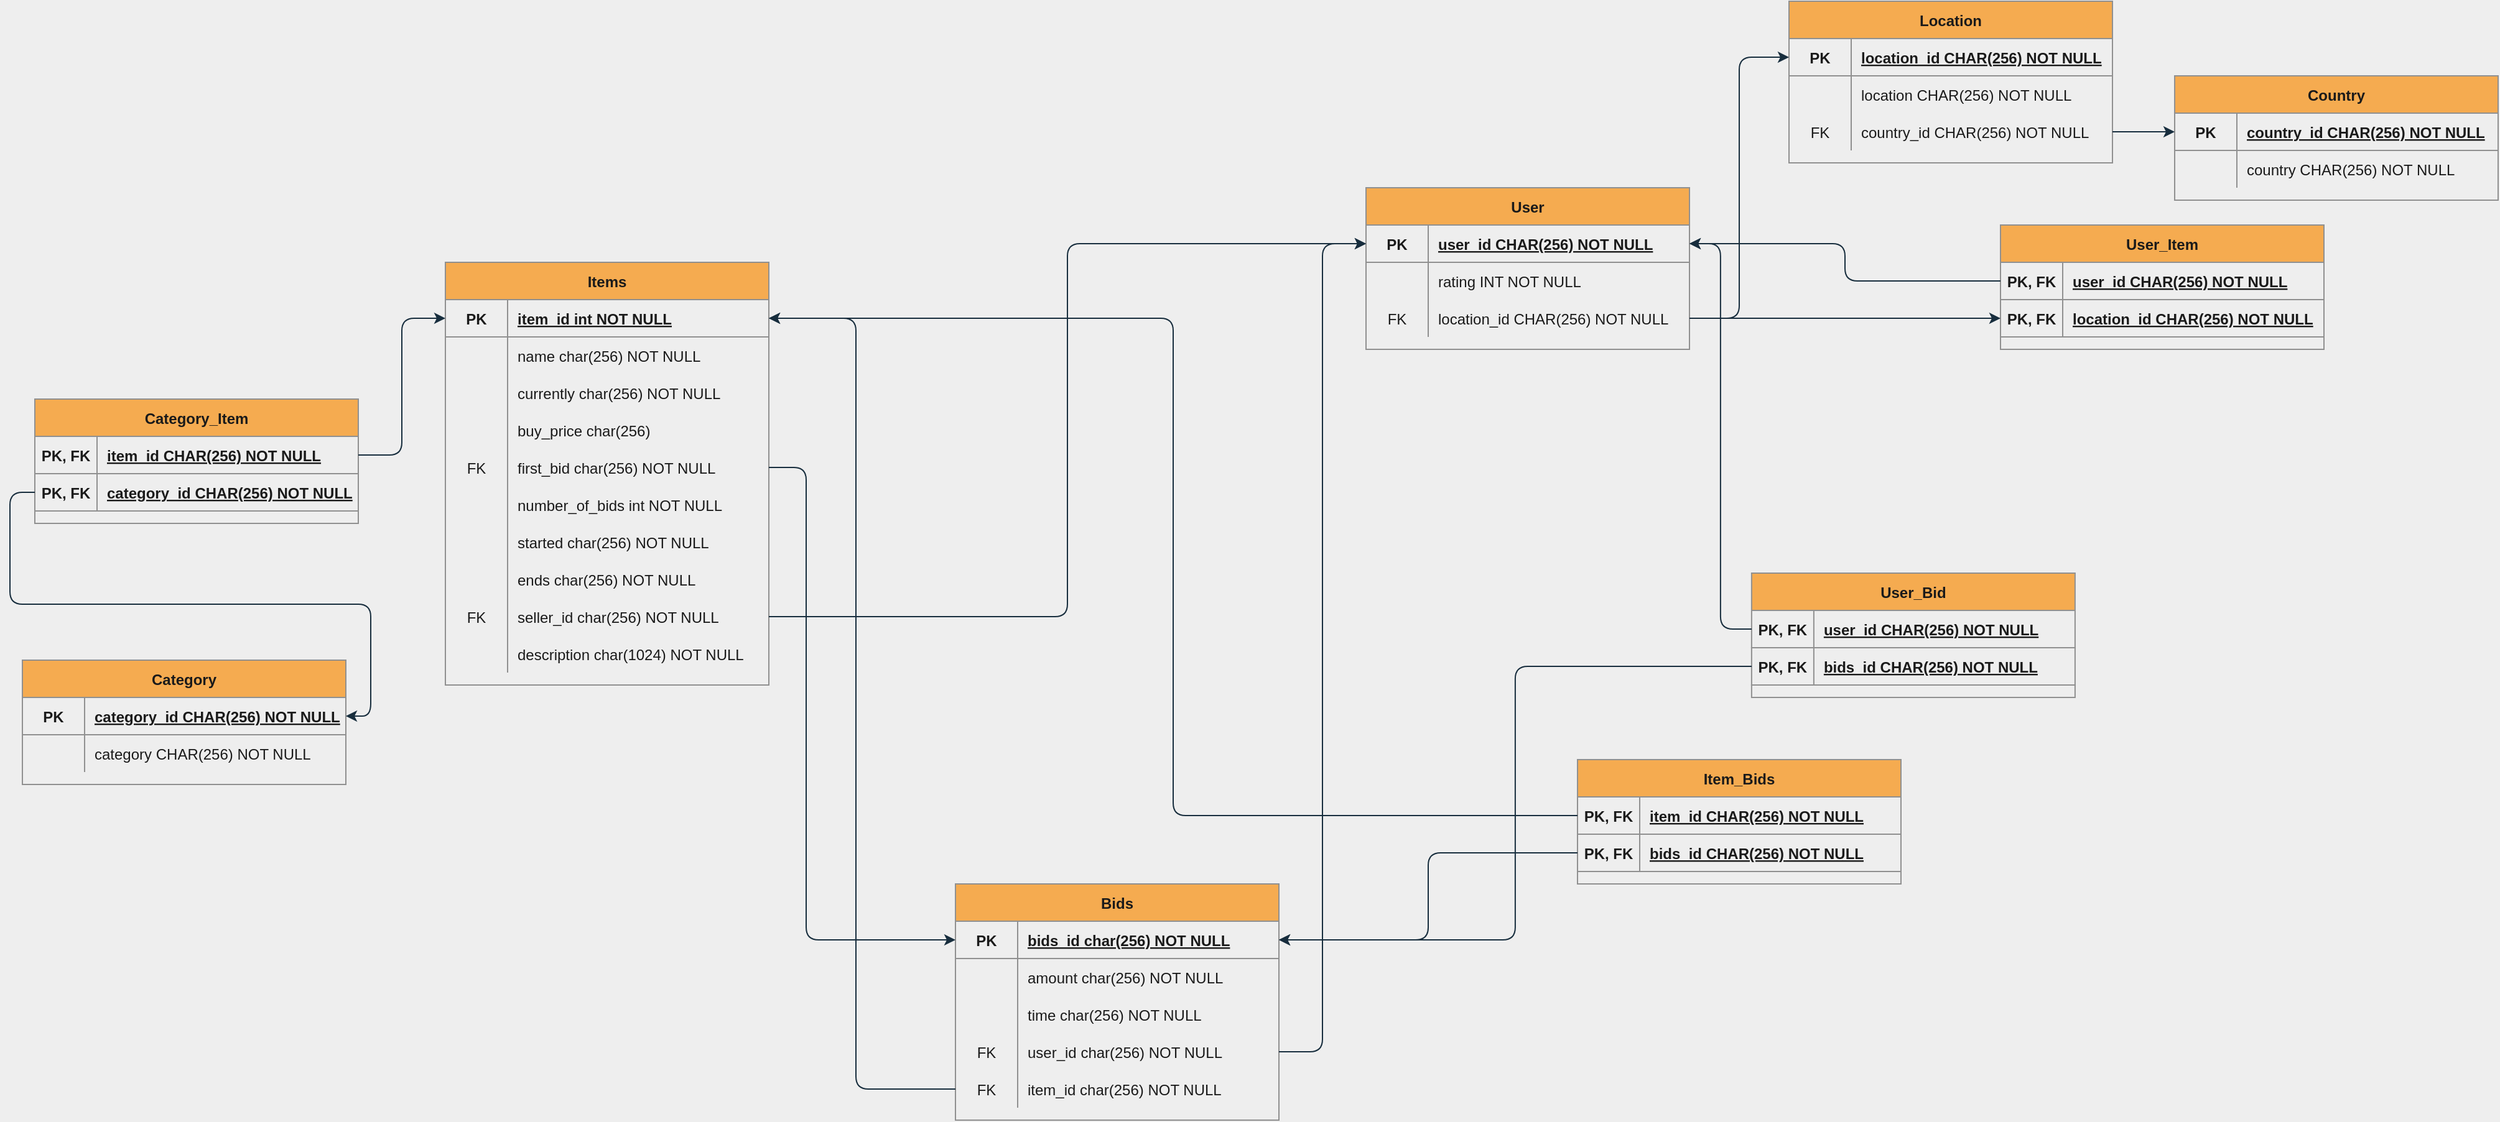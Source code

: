 <mxfile version="17.4.5" type="device" pages="2"><diagram id="R2lEEEUBdFMjLlhIrx00" name="Database Model"><mxGraphModel dx="2881" dy="1094" grid="1" gridSize="10" guides="1" tooltips="1" connect="1" arrows="1" fold="1" page="1" pageScale="1" pageWidth="850" pageHeight="1100" background="#EEEEEE" math="0" shadow="0" extFonts="Permanent Marker^https://fonts.googleapis.com/css?family=Permanent+Marker"><root><mxCell id="0"/><mxCell id="1" parent="0"/><mxCell id="230TzNb1UAZlhvQ1Tv9s-198" value="User" style="shape=table;startSize=30;container=1;collapsible=1;childLayout=tableLayout;fixedRows=1;rowLines=0;fontStyle=1;align=center;resizeLast=1;fillColor=#F5AB50;strokeColor=#909090;fontColor=#1A1A1A;" vertex="1" parent="1"><mxGeometry x="310" y="180" width="260" height="130" as="geometry"/></mxCell><mxCell id="230TzNb1UAZlhvQ1Tv9s-199" value="" style="shape=tableRow;horizontal=0;startSize=0;swimlaneHead=0;swimlaneBody=0;fillColor=none;collapsible=0;dropTarget=0;points=[[0,0.5],[1,0.5]];portConstraint=eastwest;top=0;left=0;right=0;bottom=1;strokeColor=#909090;fontColor=#1A1A1A;" vertex="1" parent="230TzNb1UAZlhvQ1Tv9s-198"><mxGeometry y="30" width="260" height="30" as="geometry"/></mxCell><mxCell id="230TzNb1UAZlhvQ1Tv9s-200" value="PK" style="shape=partialRectangle;connectable=0;fillColor=none;top=0;left=0;bottom=0;right=0;fontStyle=1;overflow=hidden;strokeColor=#909090;fontColor=#1A1A1A;" vertex="1" parent="230TzNb1UAZlhvQ1Tv9s-199"><mxGeometry width="50" height="30" as="geometry"><mxRectangle width="50" height="30" as="alternateBounds"/></mxGeometry></mxCell><mxCell id="230TzNb1UAZlhvQ1Tv9s-201" value="user_id CHAR(256) NOT NULL" style="shape=partialRectangle;connectable=0;fillColor=none;top=0;left=0;bottom=0;right=0;align=left;spacingLeft=6;fontStyle=5;overflow=hidden;strokeColor=#909090;fontColor=#1A1A1A;" vertex="1" parent="230TzNb1UAZlhvQ1Tv9s-199"><mxGeometry x="50" width="210" height="30" as="geometry"><mxRectangle width="210" height="30" as="alternateBounds"/></mxGeometry></mxCell><mxCell id="230TzNb1UAZlhvQ1Tv9s-202" value="" style="shape=tableRow;horizontal=0;startSize=0;swimlaneHead=0;swimlaneBody=0;fillColor=none;collapsible=0;dropTarget=0;points=[[0,0.5],[1,0.5]];portConstraint=eastwest;top=0;left=0;right=0;bottom=0;strokeColor=#909090;fontColor=#1A1A1A;" vertex="1" parent="230TzNb1UAZlhvQ1Tv9s-198"><mxGeometry y="60" width="260" height="30" as="geometry"/></mxCell><mxCell id="230TzNb1UAZlhvQ1Tv9s-203" value="" style="shape=partialRectangle;connectable=0;fillColor=none;top=0;left=0;bottom=0;right=0;editable=1;overflow=hidden;strokeColor=#909090;fontColor=#1A1A1A;" vertex="1" parent="230TzNb1UAZlhvQ1Tv9s-202"><mxGeometry width="50" height="30" as="geometry"><mxRectangle width="50" height="30" as="alternateBounds"/></mxGeometry></mxCell><mxCell id="230TzNb1UAZlhvQ1Tv9s-204" value="rating INT NOT NULL" style="shape=partialRectangle;connectable=0;fillColor=none;top=0;left=0;bottom=0;right=0;align=left;spacingLeft=6;overflow=hidden;strokeColor=#909090;fontColor=#1A1A1A;" vertex="1" parent="230TzNb1UAZlhvQ1Tv9s-202"><mxGeometry x="50" width="210" height="30" as="geometry"><mxRectangle width="210" height="30" as="alternateBounds"/></mxGeometry></mxCell><mxCell id="230TzNb1UAZlhvQ1Tv9s-205" value="" style="shape=tableRow;horizontal=0;startSize=0;swimlaneHead=0;swimlaneBody=0;fillColor=none;collapsible=0;dropTarget=0;points=[[0,0.5],[1,0.5]];portConstraint=eastwest;top=0;left=0;right=0;bottom=0;strokeColor=#909090;fontColor=#1A1A1A;" vertex="1" parent="230TzNb1UAZlhvQ1Tv9s-198"><mxGeometry y="90" width="260" height="30" as="geometry"/></mxCell><mxCell id="230TzNb1UAZlhvQ1Tv9s-206" value="FK" style="shape=partialRectangle;connectable=0;fillColor=none;top=0;left=0;bottom=0;right=0;editable=1;overflow=hidden;strokeColor=#909090;fontColor=#1A1A1A;" vertex="1" parent="230TzNb1UAZlhvQ1Tv9s-205"><mxGeometry width="50" height="30" as="geometry"><mxRectangle width="50" height="30" as="alternateBounds"/></mxGeometry></mxCell><mxCell id="230TzNb1UAZlhvQ1Tv9s-207" value="location_id CHAR(256) NOT NULL" style="shape=partialRectangle;connectable=0;fillColor=none;top=0;left=0;bottom=0;right=0;align=left;spacingLeft=6;overflow=hidden;strokeColor=#909090;fontColor=#1A1A1A;" vertex="1" parent="230TzNb1UAZlhvQ1Tv9s-205"><mxGeometry x="50" width="210" height="30" as="geometry"><mxRectangle width="210" height="30" as="alternateBounds"/></mxGeometry></mxCell><mxCell id="230TzNb1UAZlhvQ1Tv9s-212" value="User_Item" style="shape=table;startSize=30;container=1;collapsible=1;childLayout=tableLayout;fixedRows=1;rowLines=0;fontStyle=1;align=center;resizeLast=1;fillColor=#F5AB50;strokeColor=#909090;fontColor=#1A1A1A;" vertex="1" parent="1"><mxGeometry x="820" y="210" width="260" height="100" as="geometry"/></mxCell><mxCell id="230TzNb1UAZlhvQ1Tv9s-213" value="" style="shape=tableRow;horizontal=0;startSize=0;swimlaneHead=0;swimlaneBody=0;fillColor=none;collapsible=0;dropTarget=0;points=[[0,0.5],[1,0.5]];portConstraint=eastwest;top=0;left=0;right=0;bottom=1;strokeColor=#909090;fontColor=#1A1A1A;" vertex="1" parent="230TzNb1UAZlhvQ1Tv9s-212"><mxGeometry y="30" width="260" height="30" as="geometry"/></mxCell><mxCell id="230TzNb1UAZlhvQ1Tv9s-214" value="PK, FK" style="shape=partialRectangle;connectable=0;fillColor=none;top=0;left=0;bottom=0;right=0;fontStyle=1;overflow=hidden;strokeColor=#909090;fontColor=#1A1A1A;" vertex="1" parent="230TzNb1UAZlhvQ1Tv9s-213"><mxGeometry width="50" height="30" as="geometry"><mxRectangle width="50" height="30" as="alternateBounds"/></mxGeometry></mxCell><mxCell id="230TzNb1UAZlhvQ1Tv9s-215" value="user_id CHAR(256) NOT NULL" style="shape=partialRectangle;connectable=0;fillColor=none;top=0;left=0;bottom=0;right=0;align=left;spacingLeft=6;fontStyle=5;overflow=hidden;strokeColor=#909090;fontColor=#1A1A1A;" vertex="1" parent="230TzNb1UAZlhvQ1Tv9s-213"><mxGeometry x="50" width="210" height="30" as="geometry"><mxRectangle width="210" height="30" as="alternateBounds"/></mxGeometry></mxCell><mxCell id="230TzNb1UAZlhvQ1Tv9s-309" style="shape=tableRow;horizontal=0;startSize=0;swimlaneHead=0;swimlaneBody=0;fillColor=none;collapsible=0;dropTarget=0;points=[[0,0.5],[1,0.5]];portConstraint=eastwest;top=0;left=0;right=0;bottom=1;strokeColor=#909090;fontColor=#1A1A1A;" vertex="1" parent="230TzNb1UAZlhvQ1Tv9s-212"><mxGeometry y="60" width="260" height="30" as="geometry"/></mxCell><mxCell id="230TzNb1UAZlhvQ1Tv9s-310" value="PK, FK" style="shape=partialRectangle;connectable=0;fillColor=none;top=0;left=0;bottom=0;right=0;fontStyle=1;overflow=hidden;strokeColor=#909090;fontColor=#1A1A1A;" vertex="1" parent="230TzNb1UAZlhvQ1Tv9s-309"><mxGeometry width="50" height="30" as="geometry"><mxRectangle width="50" height="30" as="alternateBounds"/></mxGeometry></mxCell><mxCell id="230TzNb1UAZlhvQ1Tv9s-311" value="location_id CHAR(256) NOT NULL" style="shape=partialRectangle;connectable=0;fillColor=none;top=0;left=0;bottom=0;right=0;align=left;spacingLeft=6;fontStyle=5;overflow=hidden;strokeColor=#909090;fontColor=#1A1A1A;" vertex="1" parent="230TzNb1UAZlhvQ1Tv9s-309"><mxGeometry x="50" width="210" height="30" as="geometry"><mxRectangle width="210" height="30" as="alternateBounds"/></mxGeometry></mxCell><mxCell id="230TzNb1UAZlhvQ1Tv9s-223" value="User_Bid" style="shape=table;startSize=30;container=1;collapsible=1;childLayout=tableLayout;fixedRows=1;rowLines=0;fontStyle=1;align=center;resizeLast=1;fillColor=#F5AB50;strokeColor=#909090;fontColor=#1A1A1A;" vertex="1" parent="1"><mxGeometry x="619.94" y="490" width="260" height="100" as="geometry"/></mxCell><mxCell id="230TzNb1UAZlhvQ1Tv9s-224" value="" style="shape=tableRow;horizontal=0;startSize=0;swimlaneHead=0;swimlaneBody=0;fillColor=none;collapsible=0;dropTarget=0;points=[[0,0.5],[1,0.5]];portConstraint=eastwest;top=0;left=0;right=0;bottom=1;strokeColor=#909090;fontColor=#1A1A1A;" vertex="1" parent="230TzNb1UAZlhvQ1Tv9s-223"><mxGeometry y="30" width="260" height="30" as="geometry"/></mxCell><mxCell id="230TzNb1UAZlhvQ1Tv9s-225" value="PK, FK" style="shape=partialRectangle;connectable=0;fillColor=none;top=0;left=0;bottom=0;right=0;fontStyle=1;overflow=hidden;strokeColor=#909090;fontColor=#1A1A1A;" vertex="1" parent="230TzNb1UAZlhvQ1Tv9s-224"><mxGeometry width="50" height="30" as="geometry"><mxRectangle width="50" height="30" as="alternateBounds"/></mxGeometry></mxCell><mxCell id="230TzNb1UAZlhvQ1Tv9s-226" value="user_id CHAR(256) NOT NULL" style="shape=partialRectangle;connectable=0;fillColor=none;top=0;left=0;bottom=0;right=0;align=left;spacingLeft=6;fontStyle=5;overflow=hidden;strokeColor=#909090;fontColor=#1A1A1A;" vertex="1" parent="230TzNb1UAZlhvQ1Tv9s-224"><mxGeometry x="50" width="210" height="30" as="geometry"><mxRectangle width="210" height="30" as="alternateBounds"/></mxGeometry></mxCell><mxCell id="230TzNb1UAZlhvQ1Tv9s-306" style="shape=tableRow;horizontal=0;startSize=0;swimlaneHead=0;swimlaneBody=0;fillColor=none;collapsible=0;dropTarget=0;points=[[0,0.5],[1,0.5]];portConstraint=eastwest;top=0;left=0;right=0;bottom=1;strokeColor=#909090;fontColor=#1A1A1A;" vertex="1" parent="230TzNb1UAZlhvQ1Tv9s-223"><mxGeometry y="60" width="260" height="30" as="geometry"/></mxCell><mxCell id="230TzNb1UAZlhvQ1Tv9s-307" value="PK, FK" style="shape=partialRectangle;connectable=0;fillColor=none;top=0;left=0;bottom=0;right=0;fontStyle=1;overflow=hidden;strokeColor=#909090;fontColor=#1A1A1A;" vertex="1" parent="230TzNb1UAZlhvQ1Tv9s-306"><mxGeometry width="50" height="30" as="geometry"><mxRectangle width="50" height="30" as="alternateBounds"/></mxGeometry></mxCell><mxCell id="230TzNb1UAZlhvQ1Tv9s-308" value="bids_id CHAR(256) NOT NULL" style="shape=partialRectangle;connectable=0;fillColor=none;top=0;left=0;bottom=0;right=0;align=left;spacingLeft=6;fontStyle=5;overflow=hidden;strokeColor=#909090;fontColor=#1A1A1A;" vertex="1" parent="230TzNb1UAZlhvQ1Tv9s-306"><mxGeometry x="50" width="210" height="30" as="geometry"><mxRectangle width="210" height="30" as="alternateBounds"/></mxGeometry></mxCell><mxCell id="230TzNb1UAZlhvQ1Tv9s-230" value="Location" style="shape=table;startSize=30;container=1;collapsible=1;childLayout=tableLayout;fixedRows=1;rowLines=0;fontStyle=1;align=center;resizeLast=1;fillColor=#F5AB50;strokeColor=#909090;fontColor=#1A1A1A;" vertex="1" parent="1"><mxGeometry x="650" y="30" width="260" height="130" as="geometry"><mxRectangle x="-410" y="540" width="80" height="30" as="alternateBounds"/></mxGeometry></mxCell><mxCell id="230TzNb1UAZlhvQ1Tv9s-231" value="" style="shape=tableRow;horizontal=0;startSize=0;swimlaneHead=0;swimlaneBody=0;fillColor=none;collapsible=0;dropTarget=0;points=[[0,0.5],[1,0.5]];portConstraint=eastwest;top=0;left=0;right=0;bottom=1;strokeColor=#909090;fontColor=#1A1A1A;" vertex="1" parent="230TzNb1UAZlhvQ1Tv9s-230"><mxGeometry y="30" width="260" height="30" as="geometry"/></mxCell><mxCell id="230TzNb1UAZlhvQ1Tv9s-232" value="PK" style="shape=partialRectangle;connectable=0;fillColor=none;top=0;left=0;bottom=0;right=0;fontStyle=1;overflow=hidden;strokeColor=#909090;fontColor=#1A1A1A;" vertex="1" parent="230TzNb1UAZlhvQ1Tv9s-231"><mxGeometry width="50" height="30" as="geometry"><mxRectangle width="50" height="30" as="alternateBounds"/></mxGeometry></mxCell><mxCell id="230TzNb1UAZlhvQ1Tv9s-233" value="location_id CHAR(256) NOT NULL" style="shape=partialRectangle;connectable=0;fillColor=none;top=0;left=0;bottom=0;right=0;align=left;spacingLeft=6;fontStyle=5;overflow=hidden;strokeColor=#909090;fontColor=#1A1A1A;" vertex="1" parent="230TzNb1UAZlhvQ1Tv9s-231"><mxGeometry x="50" width="210" height="30" as="geometry"><mxRectangle width="210" height="30" as="alternateBounds"/></mxGeometry></mxCell><mxCell id="230TzNb1UAZlhvQ1Tv9s-234" value="" style="shape=tableRow;horizontal=0;startSize=0;swimlaneHead=0;swimlaneBody=0;fillColor=none;collapsible=0;dropTarget=0;points=[[0,0.5],[1,0.5]];portConstraint=eastwest;top=0;left=0;right=0;bottom=0;strokeColor=#909090;fontColor=#1A1A1A;" vertex="1" parent="230TzNb1UAZlhvQ1Tv9s-230"><mxGeometry y="60" width="260" height="30" as="geometry"/></mxCell><mxCell id="230TzNb1UAZlhvQ1Tv9s-235" value="" style="shape=partialRectangle;connectable=0;fillColor=none;top=0;left=0;bottom=0;right=0;editable=1;overflow=hidden;strokeColor=#909090;fontColor=#1A1A1A;" vertex="1" parent="230TzNb1UAZlhvQ1Tv9s-234"><mxGeometry width="50" height="30" as="geometry"><mxRectangle width="50" height="30" as="alternateBounds"/></mxGeometry></mxCell><mxCell id="230TzNb1UAZlhvQ1Tv9s-236" value="location CHAR(256) NOT NULL" style="shape=partialRectangle;connectable=0;fillColor=none;top=0;left=0;bottom=0;right=0;align=left;spacingLeft=6;overflow=hidden;strokeColor=#909090;fontColor=#1A1A1A;" vertex="1" parent="230TzNb1UAZlhvQ1Tv9s-234"><mxGeometry x="50" width="210" height="30" as="geometry"><mxRectangle width="210" height="30" as="alternateBounds"/></mxGeometry></mxCell><mxCell id="230TzNb1UAZlhvQ1Tv9s-237" style="shape=tableRow;horizontal=0;startSize=0;swimlaneHead=0;swimlaneBody=0;fillColor=none;collapsible=0;dropTarget=0;points=[[0,0.5],[1,0.5]];portConstraint=eastwest;top=0;left=0;right=0;bottom=0;strokeColor=#909090;fontColor=#1A1A1A;" vertex="1" parent="230TzNb1UAZlhvQ1Tv9s-230"><mxGeometry y="90" width="260" height="30" as="geometry"/></mxCell><mxCell id="230TzNb1UAZlhvQ1Tv9s-238" value="FK" style="shape=partialRectangle;connectable=0;fillColor=none;top=0;left=0;bottom=0;right=0;editable=1;overflow=hidden;strokeColor=#909090;fontColor=#1A1A1A;" vertex="1" parent="230TzNb1UAZlhvQ1Tv9s-237"><mxGeometry width="50" height="30" as="geometry"><mxRectangle width="50" height="30" as="alternateBounds"/></mxGeometry></mxCell><mxCell id="230TzNb1UAZlhvQ1Tv9s-239" value="country_id CHAR(256) NOT NULL" style="shape=partialRectangle;connectable=0;fillColor=none;top=0;left=0;bottom=0;right=0;align=left;spacingLeft=6;overflow=hidden;strokeColor=#909090;fontColor=#1A1A1A;" vertex="1" parent="230TzNb1UAZlhvQ1Tv9s-237"><mxGeometry x="50" width="210" height="30" as="geometry"><mxRectangle width="210" height="30" as="alternateBounds"/></mxGeometry></mxCell><mxCell id="230TzNb1UAZlhvQ1Tv9s-240" value="Country" style="shape=table;startSize=30;container=1;collapsible=1;childLayout=tableLayout;fixedRows=1;rowLines=0;fontStyle=1;align=center;resizeLast=1;fillColor=#F5AB50;strokeColor=#909090;fontColor=#1A1A1A;" vertex="1" parent="1"><mxGeometry x="960" y="90" width="260" height="100" as="geometry"><mxRectangle x="-410" y="540" width="80" height="30" as="alternateBounds"/></mxGeometry></mxCell><mxCell id="230TzNb1UAZlhvQ1Tv9s-241" value="" style="shape=tableRow;horizontal=0;startSize=0;swimlaneHead=0;swimlaneBody=0;fillColor=none;collapsible=0;dropTarget=0;points=[[0,0.5],[1,0.5]];portConstraint=eastwest;top=0;left=0;right=0;bottom=1;strokeColor=#909090;fontColor=#1A1A1A;" vertex="1" parent="230TzNb1UAZlhvQ1Tv9s-240"><mxGeometry y="30" width="260" height="30" as="geometry"/></mxCell><mxCell id="230TzNb1UAZlhvQ1Tv9s-242" value="PK" style="shape=partialRectangle;connectable=0;fillColor=none;top=0;left=0;bottom=0;right=0;fontStyle=1;overflow=hidden;strokeColor=#909090;fontColor=#1A1A1A;" vertex="1" parent="230TzNb1UAZlhvQ1Tv9s-241"><mxGeometry width="50" height="30" as="geometry"><mxRectangle width="50" height="30" as="alternateBounds"/></mxGeometry></mxCell><mxCell id="230TzNb1UAZlhvQ1Tv9s-243" value="country_id CHAR(256) NOT NULL" style="shape=partialRectangle;connectable=0;fillColor=none;top=0;left=0;bottom=0;right=0;align=left;spacingLeft=6;fontStyle=5;overflow=hidden;strokeColor=#909090;fontColor=#1A1A1A;" vertex="1" parent="230TzNb1UAZlhvQ1Tv9s-241"><mxGeometry x="50" width="210" height="30" as="geometry"><mxRectangle width="210" height="30" as="alternateBounds"/></mxGeometry></mxCell><mxCell id="230TzNb1UAZlhvQ1Tv9s-247" style="shape=tableRow;horizontal=0;startSize=0;swimlaneHead=0;swimlaneBody=0;fillColor=none;collapsible=0;dropTarget=0;points=[[0,0.5],[1,0.5]];portConstraint=eastwest;top=0;left=0;right=0;bottom=0;strokeColor=#909090;fontColor=#1A1A1A;" vertex="1" parent="230TzNb1UAZlhvQ1Tv9s-240"><mxGeometry y="60" width="260" height="30" as="geometry"/></mxCell><mxCell id="230TzNb1UAZlhvQ1Tv9s-248" value="" style="shape=partialRectangle;connectable=0;fillColor=none;top=0;left=0;bottom=0;right=0;editable=1;overflow=hidden;strokeColor=#909090;fontColor=#1A1A1A;" vertex="1" parent="230TzNb1UAZlhvQ1Tv9s-247"><mxGeometry width="50" height="30" as="geometry"><mxRectangle width="50" height="30" as="alternateBounds"/></mxGeometry></mxCell><mxCell id="230TzNb1UAZlhvQ1Tv9s-249" value="country CHAR(256) NOT NULL" style="shape=partialRectangle;connectable=0;fillColor=none;top=0;left=0;bottom=0;right=0;align=left;spacingLeft=6;overflow=hidden;strokeColor=#909090;fontColor=#1A1A1A;" vertex="1" parent="230TzNb1UAZlhvQ1Tv9s-247"><mxGeometry x="50" width="210" height="30" as="geometry"><mxRectangle width="210" height="30" as="alternateBounds"/></mxGeometry></mxCell><mxCell id="230TzNb1UAZlhvQ1Tv9s-263" value="Items" style="shape=table;startSize=30;container=1;collapsible=1;childLayout=tableLayout;fixedRows=1;rowLines=0;fontStyle=1;align=center;resizeLast=1;fillColor=#F5AB50;strokeColor=#909090;fontColor=#1A1A1A;" vertex="1" parent="1"><mxGeometry x="-430" y="240" width="260" height="340" as="geometry"/></mxCell><mxCell id="230TzNb1UAZlhvQ1Tv9s-264" value="" style="shape=partialRectangle;collapsible=0;dropTarget=0;pointerEvents=0;fillColor=none;points=[[0,0.5],[1,0.5]];portConstraint=eastwest;top=0;left=0;right=0;bottom=1;strokeColor=#909090;fontColor=#1A1A1A;" vertex="1" parent="230TzNb1UAZlhvQ1Tv9s-263"><mxGeometry y="30" width="260" height="30" as="geometry"/></mxCell><mxCell id="230TzNb1UAZlhvQ1Tv9s-265" value="PK" style="shape=partialRectangle;overflow=hidden;connectable=0;fillColor=none;top=0;left=0;bottom=0;right=0;fontStyle=1;strokeColor=#909090;fontColor=#1A1A1A;" vertex="1" parent="230TzNb1UAZlhvQ1Tv9s-264"><mxGeometry width="50" height="30" as="geometry"><mxRectangle width="50" height="30" as="alternateBounds"/></mxGeometry></mxCell><mxCell id="230TzNb1UAZlhvQ1Tv9s-266" value="item_id int NOT NULL" style="shape=partialRectangle;overflow=hidden;connectable=0;fillColor=none;top=0;left=0;bottom=0;right=0;align=left;spacingLeft=6;fontStyle=5;strokeColor=#909090;fontColor=#1A1A1A;" vertex="1" parent="230TzNb1UAZlhvQ1Tv9s-264"><mxGeometry x="50" width="210" height="30" as="geometry"><mxRectangle width="210" height="30" as="alternateBounds"/></mxGeometry></mxCell><mxCell id="230TzNb1UAZlhvQ1Tv9s-267" value="" style="shape=partialRectangle;collapsible=0;dropTarget=0;pointerEvents=0;fillColor=none;points=[[0,0.5],[1,0.5]];portConstraint=eastwest;top=0;left=0;right=0;bottom=0;strokeColor=#909090;fontColor=#1A1A1A;" vertex="1" parent="230TzNb1UAZlhvQ1Tv9s-263"><mxGeometry y="60" width="260" height="30" as="geometry"/></mxCell><mxCell id="230TzNb1UAZlhvQ1Tv9s-268" value="" style="shape=partialRectangle;overflow=hidden;connectable=0;fillColor=none;top=0;left=0;bottom=0;right=0;strokeColor=#909090;fontColor=#1A1A1A;" vertex="1" parent="230TzNb1UAZlhvQ1Tv9s-267"><mxGeometry width="50" height="30" as="geometry"><mxRectangle width="50" height="30" as="alternateBounds"/></mxGeometry></mxCell><mxCell id="230TzNb1UAZlhvQ1Tv9s-269" value="name char(256) NOT NULL" style="shape=partialRectangle;overflow=hidden;connectable=0;fillColor=none;top=0;left=0;bottom=0;right=0;align=left;spacingLeft=6;strokeColor=#909090;fontColor=#1A1A1A;" vertex="1" parent="230TzNb1UAZlhvQ1Tv9s-267"><mxGeometry x="50" width="210" height="30" as="geometry"><mxRectangle width="210" height="30" as="alternateBounds"/></mxGeometry></mxCell><mxCell id="230TzNb1UAZlhvQ1Tv9s-273" style="shape=partialRectangle;collapsible=0;dropTarget=0;pointerEvents=0;fillColor=none;points=[[0,0.5],[1,0.5]];portConstraint=eastwest;top=0;left=0;right=0;bottom=0;strokeColor=#909090;fontColor=#1A1A1A;" vertex="1" parent="230TzNb1UAZlhvQ1Tv9s-263"><mxGeometry y="90" width="260" height="30" as="geometry"/></mxCell><mxCell id="230TzNb1UAZlhvQ1Tv9s-274" style="shape=partialRectangle;overflow=hidden;connectable=0;fillColor=none;top=0;left=0;bottom=0;right=0;strokeColor=#909090;fontColor=#1A1A1A;" vertex="1" parent="230TzNb1UAZlhvQ1Tv9s-273"><mxGeometry width="50" height="30" as="geometry"><mxRectangle width="50" height="30" as="alternateBounds"/></mxGeometry></mxCell><mxCell id="230TzNb1UAZlhvQ1Tv9s-275" value="currently char(256) NOT NULL" style="shape=partialRectangle;overflow=hidden;connectable=0;fillColor=none;top=0;left=0;bottom=0;right=0;align=left;spacingLeft=6;strokeColor=#909090;fontColor=#1A1A1A;" vertex="1" parent="230TzNb1UAZlhvQ1Tv9s-273"><mxGeometry x="50" width="210" height="30" as="geometry"><mxRectangle width="210" height="30" as="alternateBounds"/></mxGeometry></mxCell><mxCell id="230TzNb1UAZlhvQ1Tv9s-276" style="shape=partialRectangle;collapsible=0;dropTarget=0;pointerEvents=0;fillColor=none;points=[[0,0.5],[1,0.5]];portConstraint=eastwest;top=0;left=0;right=0;bottom=0;strokeColor=#909090;fontColor=#1A1A1A;" vertex="1" parent="230TzNb1UAZlhvQ1Tv9s-263"><mxGeometry y="120" width="260" height="30" as="geometry"/></mxCell><mxCell id="230TzNb1UAZlhvQ1Tv9s-277" style="shape=partialRectangle;overflow=hidden;connectable=0;fillColor=none;top=0;left=0;bottom=0;right=0;strokeColor=#909090;fontColor=#1A1A1A;" vertex="1" parent="230TzNb1UAZlhvQ1Tv9s-276"><mxGeometry width="50" height="30" as="geometry"><mxRectangle width="50" height="30" as="alternateBounds"/></mxGeometry></mxCell><mxCell id="230TzNb1UAZlhvQ1Tv9s-278" value="buy_price char(256)" style="shape=partialRectangle;overflow=hidden;connectable=0;fillColor=none;top=0;left=0;bottom=0;right=0;align=left;spacingLeft=6;strokeColor=#909090;fontColor=#1A1A1A;" vertex="1" parent="230TzNb1UAZlhvQ1Tv9s-276"><mxGeometry x="50" width="210" height="30" as="geometry"><mxRectangle width="210" height="30" as="alternateBounds"/></mxGeometry></mxCell><mxCell id="230TzNb1UAZlhvQ1Tv9s-279" style="shape=partialRectangle;collapsible=0;dropTarget=0;pointerEvents=0;fillColor=none;points=[[0,0.5],[1,0.5]];portConstraint=eastwest;top=0;left=0;right=0;bottom=0;strokeColor=#909090;fontColor=#1A1A1A;" vertex="1" parent="230TzNb1UAZlhvQ1Tv9s-263"><mxGeometry y="150" width="260" height="30" as="geometry"/></mxCell><mxCell id="230TzNb1UAZlhvQ1Tv9s-280" value="FK" style="shape=partialRectangle;overflow=hidden;connectable=0;fillColor=none;top=0;left=0;bottom=0;right=0;strokeColor=#909090;fontColor=#1A1A1A;" vertex="1" parent="230TzNb1UAZlhvQ1Tv9s-279"><mxGeometry width="50" height="30" as="geometry"><mxRectangle width="50" height="30" as="alternateBounds"/></mxGeometry></mxCell><mxCell id="230TzNb1UAZlhvQ1Tv9s-281" value="first_bid char(256) NOT NULL" style="shape=partialRectangle;overflow=hidden;connectable=0;fillColor=none;top=0;left=0;bottom=0;right=0;align=left;spacingLeft=6;strokeColor=#909090;fontColor=#1A1A1A;" vertex="1" parent="230TzNb1UAZlhvQ1Tv9s-279"><mxGeometry x="50" width="210" height="30" as="geometry"><mxRectangle width="210" height="30" as="alternateBounds"/></mxGeometry></mxCell><mxCell id="230TzNb1UAZlhvQ1Tv9s-282" style="shape=partialRectangle;collapsible=0;dropTarget=0;pointerEvents=0;fillColor=none;points=[[0,0.5],[1,0.5]];portConstraint=eastwest;top=0;left=0;right=0;bottom=0;strokeColor=#909090;fontColor=#1A1A1A;" vertex="1" parent="230TzNb1UAZlhvQ1Tv9s-263"><mxGeometry y="180" width="260" height="30" as="geometry"/></mxCell><mxCell id="230TzNb1UAZlhvQ1Tv9s-283" style="shape=partialRectangle;overflow=hidden;connectable=0;fillColor=none;top=0;left=0;bottom=0;right=0;strokeColor=#909090;fontColor=#1A1A1A;" vertex="1" parent="230TzNb1UAZlhvQ1Tv9s-282"><mxGeometry width="50" height="30" as="geometry"><mxRectangle width="50" height="30" as="alternateBounds"/></mxGeometry></mxCell><mxCell id="230TzNb1UAZlhvQ1Tv9s-284" value="number_of_bids int NOT NULL" style="shape=partialRectangle;overflow=hidden;connectable=0;fillColor=none;top=0;left=0;bottom=0;right=0;align=left;spacingLeft=6;strokeColor=#909090;fontColor=#1A1A1A;" vertex="1" parent="230TzNb1UAZlhvQ1Tv9s-282"><mxGeometry x="50" width="210" height="30" as="geometry"><mxRectangle width="210" height="30" as="alternateBounds"/></mxGeometry></mxCell><mxCell id="230TzNb1UAZlhvQ1Tv9s-294" style="shape=partialRectangle;collapsible=0;dropTarget=0;pointerEvents=0;fillColor=none;points=[[0,0.5],[1,0.5]];portConstraint=eastwest;top=0;left=0;right=0;bottom=0;strokeColor=#909090;fontColor=#1A1A1A;" vertex="1" parent="230TzNb1UAZlhvQ1Tv9s-263"><mxGeometry y="210" width="260" height="30" as="geometry"/></mxCell><mxCell id="230TzNb1UAZlhvQ1Tv9s-295" style="shape=partialRectangle;overflow=hidden;connectable=0;fillColor=none;top=0;left=0;bottom=0;right=0;strokeColor=#909090;fontColor=#1A1A1A;" vertex="1" parent="230TzNb1UAZlhvQ1Tv9s-294"><mxGeometry width="50" height="30" as="geometry"><mxRectangle width="50" height="30" as="alternateBounds"/></mxGeometry></mxCell><mxCell id="230TzNb1UAZlhvQ1Tv9s-296" value="started char(256) NOT NULL" style="shape=partialRectangle;overflow=hidden;connectable=0;fillColor=none;top=0;left=0;bottom=0;right=0;align=left;spacingLeft=6;strokeColor=#909090;fontColor=#1A1A1A;" vertex="1" parent="230TzNb1UAZlhvQ1Tv9s-294"><mxGeometry x="50" width="210" height="30" as="geometry"><mxRectangle width="210" height="30" as="alternateBounds"/></mxGeometry></mxCell><mxCell id="230TzNb1UAZlhvQ1Tv9s-297" style="shape=partialRectangle;collapsible=0;dropTarget=0;pointerEvents=0;fillColor=none;points=[[0,0.5],[1,0.5]];portConstraint=eastwest;top=0;left=0;right=0;bottom=0;strokeColor=#909090;fontColor=#1A1A1A;" vertex="1" parent="230TzNb1UAZlhvQ1Tv9s-263"><mxGeometry y="240" width="260" height="30" as="geometry"/></mxCell><mxCell id="230TzNb1UAZlhvQ1Tv9s-298" style="shape=partialRectangle;overflow=hidden;connectable=0;fillColor=none;top=0;left=0;bottom=0;right=0;strokeColor=#909090;fontColor=#1A1A1A;" vertex="1" parent="230TzNb1UAZlhvQ1Tv9s-297"><mxGeometry width="50" height="30" as="geometry"><mxRectangle width="50" height="30" as="alternateBounds"/></mxGeometry></mxCell><mxCell id="230TzNb1UAZlhvQ1Tv9s-299" value="ends char(256) NOT NULL" style="shape=partialRectangle;overflow=hidden;connectable=0;fillColor=none;top=0;left=0;bottom=0;right=0;align=left;spacingLeft=6;strokeColor=#909090;fontColor=#1A1A1A;" vertex="1" parent="230TzNb1UAZlhvQ1Tv9s-297"><mxGeometry x="50" width="210" height="30" as="geometry"><mxRectangle width="210" height="30" as="alternateBounds"/></mxGeometry></mxCell><mxCell id="230TzNb1UAZlhvQ1Tv9s-300" style="shape=partialRectangle;collapsible=0;dropTarget=0;pointerEvents=0;fillColor=none;points=[[0,0.5],[1,0.5]];portConstraint=eastwest;top=0;left=0;right=0;bottom=0;strokeColor=#909090;fontColor=#1A1A1A;" vertex="1" parent="230TzNb1UAZlhvQ1Tv9s-263"><mxGeometry y="270" width="260" height="30" as="geometry"/></mxCell><mxCell id="230TzNb1UAZlhvQ1Tv9s-301" value="FK" style="shape=partialRectangle;overflow=hidden;connectable=0;fillColor=none;top=0;left=0;bottom=0;right=0;strokeColor=#909090;fontColor=#1A1A1A;" vertex="1" parent="230TzNb1UAZlhvQ1Tv9s-300"><mxGeometry width="50" height="30" as="geometry"><mxRectangle width="50" height="30" as="alternateBounds"/></mxGeometry></mxCell><mxCell id="230TzNb1UAZlhvQ1Tv9s-302" value="seller_id char(256) NOT NULL" style="shape=partialRectangle;overflow=hidden;connectable=0;fillColor=none;top=0;left=0;bottom=0;right=0;align=left;spacingLeft=6;strokeColor=#909090;fontColor=#1A1A1A;" vertex="1" parent="230TzNb1UAZlhvQ1Tv9s-300"><mxGeometry x="50" width="210" height="30" as="geometry"><mxRectangle width="210" height="30" as="alternateBounds"/></mxGeometry></mxCell><mxCell id="230TzNb1UAZlhvQ1Tv9s-303" style="shape=partialRectangle;collapsible=0;dropTarget=0;pointerEvents=0;fillColor=none;points=[[0,0.5],[1,0.5]];portConstraint=eastwest;top=0;left=0;right=0;bottom=0;strokeColor=#909090;fontColor=#1A1A1A;" vertex="1" parent="230TzNb1UAZlhvQ1Tv9s-263"><mxGeometry y="300" width="260" height="30" as="geometry"/></mxCell><mxCell id="230TzNb1UAZlhvQ1Tv9s-304" style="shape=partialRectangle;overflow=hidden;connectable=0;fillColor=none;top=0;left=0;bottom=0;right=0;strokeColor=#909090;fontColor=#1A1A1A;" vertex="1" parent="230TzNb1UAZlhvQ1Tv9s-303"><mxGeometry width="50" height="30" as="geometry"><mxRectangle width="50" height="30" as="alternateBounds"/></mxGeometry></mxCell><mxCell id="230TzNb1UAZlhvQ1Tv9s-305" value="description char(1024) NOT NULL" style="shape=partialRectangle;overflow=hidden;connectable=0;fillColor=none;top=0;left=0;bottom=0;right=0;align=left;spacingLeft=6;strokeColor=#909090;fontColor=#1A1A1A;" vertex="1" parent="230TzNb1UAZlhvQ1Tv9s-303"><mxGeometry x="50" width="210" height="30" as="geometry"><mxRectangle width="210" height="30" as="alternateBounds"/></mxGeometry></mxCell><mxCell id="230TzNb1UAZlhvQ1Tv9s-312" value="Category" style="shape=table;startSize=30;container=1;collapsible=1;childLayout=tableLayout;fixedRows=1;rowLines=0;fontStyle=1;align=center;resizeLast=1;fillColor=#F5AB50;strokeColor=#909090;fontColor=#1A1A1A;" vertex="1" parent="1"><mxGeometry x="-770" y="560" width="260" height="100" as="geometry"><mxRectangle x="-410" y="540" width="80" height="30" as="alternateBounds"/></mxGeometry></mxCell><mxCell id="230TzNb1UAZlhvQ1Tv9s-313" value="" style="shape=tableRow;horizontal=0;startSize=0;swimlaneHead=0;swimlaneBody=0;fillColor=none;collapsible=0;dropTarget=0;points=[[0,0.5],[1,0.5]];portConstraint=eastwest;top=0;left=0;right=0;bottom=1;strokeColor=#909090;fontColor=#1A1A1A;" vertex="1" parent="230TzNb1UAZlhvQ1Tv9s-312"><mxGeometry y="30" width="260" height="30" as="geometry"/></mxCell><mxCell id="230TzNb1UAZlhvQ1Tv9s-314" value="PK" style="shape=partialRectangle;connectable=0;fillColor=none;top=0;left=0;bottom=0;right=0;fontStyle=1;overflow=hidden;strokeColor=#909090;fontColor=#1A1A1A;" vertex="1" parent="230TzNb1UAZlhvQ1Tv9s-313"><mxGeometry width="50" height="30" as="geometry"><mxRectangle width="50" height="30" as="alternateBounds"/></mxGeometry></mxCell><mxCell id="230TzNb1UAZlhvQ1Tv9s-315" value="category_id CHAR(256) NOT NULL" style="shape=partialRectangle;connectable=0;fillColor=none;top=0;left=0;bottom=0;right=0;align=left;spacingLeft=6;fontStyle=5;overflow=hidden;strokeColor=#909090;fontColor=#1A1A1A;" vertex="1" parent="230TzNb1UAZlhvQ1Tv9s-313"><mxGeometry x="50" width="210" height="30" as="geometry"><mxRectangle width="210" height="30" as="alternateBounds"/></mxGeometry></mxCell><mxCell id="230TzNb1UAZlhvQ1Tv9s-316" style="shape=tableRow;horizontal=0;startSize=0;swimlaneHead=0;swimlaneBody=0;fillColor=none;collapsible=0;dropTarget=0;points=[[0,0.5],[1,0.5]];portConstraint=eastwest;top=0;left=0;right=0;bottom=0;strokeColor=#909090;fontColor=#1A1A1A;" vertex="1" parent="230TzNb1UAZlhvQ1Tv9s-312"><mxGeometry y="60" width="260" height="30" as="geometry"/></mxCell><mxCell id="230TzNb1UAZlhvQ1Tv9s-317" value="" style="shape=partialRectangle;connectable=0;fillColor=none;top=0;left=0;bottom=0;right=0;editable=1;overflow=hidden;strokeColor=#909090;fontColor=#1A1A1A;" vertex="1" parent="230TzNb1UAZlhvQ1Tv9s-316"><mxGeometry width="50" height="30" as="geometry"><mxRectangle width="50" height="30" as="alternateBounds"/></mxGeometry></mxCell><mxCell id="230TzNb1UAZlhvQ1Tv9s-318" value="category CHAR(256) NOT NULL" style="shape=partialRectangle;connectable=0;fillColor=none;top=0;left=0;bottom=0;right=0;align=left;spacingLeft=6;overflow=hidden;strokeColor=#909090;fontColor=#1A1A1A;" vertex="1" parent="230TzNb1UAZlhvQ1Tv9s-316"><mxGeometry x="50" width="210" height="30" as="geometry"><mxRectangle width="210" height="30" as="alternateBounds"/></mxGeometry></mxCell><mxCell id="230TzNb1UAZlhvQ1Tv9s-319" value="Category_Item" style="shape=table;startSize=30;container=1;collapsible=1;childLayout=tableLayout;fixedRows=1;rowLines=0;fontStyle=1;align=center;resizeLast=1;fillColor=#F5AB50;strokeColor=#909090;fontColor=#1A1A1A;" vertex="1" parent="1"><mxGeometry x="-760" y="350" width="260" height="100" as="geometry"><mxRectangle x="-410" y="540" width="80" height="30" as="alternateBounds"/></mxGeometry></mxCell><mxCell id="230TzNb1UAZlhvQ1Tv9s-320" value="" style="shape=tableRow;horizontal=0;startSize=0;swimlaneHead=0;swimlaneBody=0;fillColor=none;collapsible=0;dropTarget=0;points=[[0,0.5],[1,0.5]];portConstraint=eastwest;top=0;left=0;right=0;bottom=1;strokeColor=#909090;fontColor=#1A1A1A;" vertex="1" parent="230TzNb1UAZlhvQ1Tv9s-319"><mxGeometry y="30" width="260" height="30" as="geometry"/></mxCell><mxCell id="230TzNb1UAZlhvQ1Tv9s-321" value="PK, FK" style="shape=partialRectangle;connectable=0;fillColor=none;top=0;left=0;bottom=0;right=0;fontStyle=1;overflow=hidden;strokeColor=#909090;fontColor=#1A1A1A;" vertex="1" parent="230TzNb1UAZlhvQ1Tv9s-320"><mxGeometry width="50" height="30" as="geometry"><mxRectangle width="50" height="30" as="alternateBounds"/></mxGeometry></mxCell><mxCell id="230TzNb1UAZlhvQ1Tv9s-322" value="item_id CHAR(256) NOT NULL" style="shape=partialRectangle;connectable=0;fillColor=none;top=0;left=0;bottom=0;right=0;align=left;spacingLeft=6;fontStyle=5;overflow=hidden;strokeColor=#909090;fontColor=#1A1A1A;" vertex="1" parent="230TzNb1UAZlhvQ1Tv9s-320"><mxGeometry x="50" width="210" height="30" as="geometry"><mxRectangle width="210" height="30" as="alternateBounds"/></mxGeometry></mxCell><mxCell id="230TzNb1UAZlhvQ1Tv9s-326" style="shape=tableRow;horizontal=0;startSize=0;swimlaneHead=0;swimlaneBody=0;fillColor=none;collapsible=0;dropTarget=0;points=[[0,0.5],[1,0.5]];portConstraint=eastwest;top=0;left=0;right=0;bottom=1;strokeColor=#909090;fontColor=#1A1A1A;" vertex="1" parent="230TzNb1UAZlhvQ1Tv9s-319"><mxGeometry y="60" width="260" height="30" as="geometry"/></mxCell><mxCell id="230TzNb1UAZlhvQ1Tv9s-327" value="PK, FK" style="shape=partialRectangle;connectable=0;fillColor=none;top=0;left=0;bottom=0;right=0;fontStyle=1;overflow=hidden;strokeColor=#909090;fontColor=#1A1A1A;" vertex="1" parent="230TzNb1UAZlhvQ1Tv9s-326"><mxGeometry width="50" height="30" as="geometry"><mxRectangle width="50" height="30" as="alternateBounds"/></mxGeometry></mxCell><mxCell id="230TzNb1UAZlhvQ1Tv9s-328" value="category_id CHAR(256) NOT NULL" style="shape=partialRectangle;connectable=0;fillColor=none;top=0;left=0;bottom=0;right=0;align=left;spacingLeft=6;fontStyle=5;overflow=hidden;strokeColor=#909090;fontColor=#1A1A1A;" vertex="1" parent="230TzNb1UAZlhvQ1Tv9s-326"><mxGeometry x="50" width="210" height="30" as="geometry"><mxRectangle width="210" height="30" as="alternateBounds"/></mxGeometry></mxCell><mxCell id="230TzNb1UAZlhvQ1Tv9s-329" value="Bids" style="shape=table;startSize=30;container=1;collapsible=1;childLayout=tableLayout;fixedRows=1;rowLines=0;fontStyle=1;align=center;resizeLast=1;fillColor=#F5AB50;strokeColor=#909090;fontColor=#1A1A1A;" vertex="1" parent="1"><mxGeometry x="-20" y="740" width="260" height="190" as="geometry"/></mxCell><mxCell id="230TzNb1UAZlhvQ1Tv9s-330" value="" style="shape=partialRectangle;collapsible=0;dropTarget=0;pointerEvents=0;fillColor=none;points=[[0,0.5],[1,0.5]];portConstraint=eastwest;top=0;left=0;right=0;bottom=1;strokeColor=#909090;fontColor=#1A1A1A;" vertex="1" parent="230TzNb1UAZlhvQ1Tv9s-329"><mxGeometry y="30" width="260" height="30" as="geometry"/></mxCell><mxCell id="230TzNb1UAZlhvQ1Tv9s-331" value="PK" style="shape=partialRectangle;overflow=hidden;connectable=0;fillColor=none;top=0;left=0;bottom=0;right=0;fontStyle=1;strokeColor=#909090;fontColor=#1A1A1A;" vertex="1" parent="230TzNb1UAZlhvQ1Tv9s-330"><mxGeometry width="50" height="30" as="geometry"><mxRectangle width="50" height="30" as="alternateBounds"/></mxGeometry></mxCell><mxCell id="230TzNb1UAZlhvQ1Tv9s-332" value="bids_id char(256) NOT NULL" style="shape=partialRectangle;overflow=hidden;connectable=0;fillColor=none;top=0;left=0;bottom=0;right=0;align=left;spacingLeft=6;fontStyle=5;strokeColor=#909090;fontColor=#1A1A1A;" vertex="1" parent="230TzNb1UAZlhvQ1Tv9s-330"><mxGeometry x="50" width="210" height="30" as="geometry"><mxRectangle width="210" height="30" as="alternateBounds"/></mxGeometry></mxCell><mxCell id="230TzNb1UAZlhvQ1Tv9s-333" value="" style="shape=partialRectangle;collapsible=0;dropTarget=0;pointerEvents=0;fillColor=none;points=[[0,0.5],[1,0.5]];portConstraint=eastwest;top=0;left=0;right=0;bottom=0;strokeColor=#909090;fontColor=#1A1A1A;" vertex="1" parent="230TzNb1UAZlhvQ1Tv9s-329"><mxGeometry y="60" width="260" height="30" as="geometry"/></mxCell><mxCell id="230TzNb1UAZlhvQ1Tv9s-334" value="" style="shape=partialRectangle;overflow=hidden;connectable=0;fillColor=none;top=0;left=0;bottom=0;right=0;strokeColor=#909090;fontColor=#1A1A1A;" vertex="1" parent="230TzNb1UAZlhvQ1Tv9s-333"><mxGeometry width="50" height="30" as="geometry"><mxRectangle width="50" height="30" as="alternateBounds"/></mxGeometry></mxCell><mxCell id="230TzNb1UAZlhvQ1Tv9s-335" value="amount char(256) NOT NULL" style="shape=partialRectangle;overflow=hidden;connectable=0;fillColor=none;top=0;left=0;bottom=0;right=0;align=left;spacingLeft=6;strokeColor=#909090;fontColor=#1A1A1A;" vertex="1" parent="230TzNb1UAZlhvQ1Tv9s-333"><mxGeometry x="50" width="210" height="30" as="geometry"><mxRectangle width="210" height="30" as="alternateBounds"/></mxGeometry></mxCell><mxCell id="230TzNb1UAZlhvQ1Tv9s-336" style="shape=partialRectangle;collapsible=0;dropTarget=0;pointerEvents=0;fillColor=none;points=[[0,0.5],[1,0.5]];portConstraint=eastwest;top=0;left=0;right=0;bottom=0;strokeColor=#909090;fontColor=#1A1A1A;" vertex="1" parent="230TzNb1UAZlhvQ1Tv9s-329"><mxGeometry y="90" width="260" height="30" as="geometry"/></mxCell><mxCell id="230TzNb1UAZlhvQ1Tv9s-337" style="shape=partialRectangle;overflow=hidden;connectable=0;fillColor=none;top=0;left=0;bottom=0;right=0;strokeColor=#909090;fontColor=#1A1A1A;" vertex="1" parent="230TzNb1UAZlhvQ1Tv9s-336"><mxGeometry width="50" height="30" as="geometry"><mxRectangle width="50" height="30" as="alternateBounds"/></mxGeometry></mxCell><mxCell id="230TzNb1UAZlhvQ1Tv9s-338" value="time char(256) NOT NULL" style="shape=partialRectangle;overflow=hidden;connectable=0;fillColor=none;top=0;left=0;bottom=0;right=0;align=left;spacingLeft=6;strokeColor=#909090;fontColor=#1A1A1A;" vertex="1" parent="230TzNb1UAZlhvQ1Tv9s-336"><mxGeometry x="50" width="210" height="30" as="geometry"><mxRectangle width="210" height="30" as="alternateBounds"/></mxGeometry></mxCell><mxCell id="230TzNb1UAZlhvQ1Tv9s-342" style="shape=partialRectangle;collapsible=0;dropTarget=0;pointerEvents=0;fillColor=none;points=[[0,0.5],[1,0.5]];portConstraint=eastwest;top=0;left=0;right=0;bottom=0;strokeColor=#909090;fontColor=#1A1A1A;" vertex="1" parent="230TzNb1UAZlhvQ1Tv9s-329"><mxGeometry y="120" width="260" height="30" as="geometry"/></mxCell><mxCell id="230TzNb1UAZlhvQ1Tv9s-343" value="FK" style="shape=partialRectangle;overflow=hidden;connectable=0;fillColor=none;top=0;left=0;bottom=0;right=0;strokeColor=#909090;fontColor=#1A1A1A;" vertex="1" parent="230TzNb1UAZlhvQ1Tv9s-342"><mxGeometry width="50" height="30" as="geometry"><mxRectangle width="50" height="30" as="alternateBounds"/></mxGeometry></mxCell><mxCell id="230TzNb1UAZlhvQ1Tv9s-344" value="user_id char(256) NOT NULL" style="shape=partialRectangle;overflow=hidden;connectable=0;fillColor=none;top=0;left=0;bottom=0;right=0;align=left;spacingLeft=6;strokeColor=#909090;fontColor=#1A1A1A;" vertex="1" parent="230TzNb1UAZlhvQ1Tv9s-342"><mxGeometry x="50" width="210" height="30" as="geometry"><mxRectangle width="210" height="30" as="alternateBounds"/></mxGeometry></mxCell><mxCell id="230TzNb1UAZlhvQ1Tv9s-354" style="shape=partialRectangle;collapsible=0;dropTarget=0;pointerEvents=0;fillColor=none;points=[[0,0.5],[1,0.5]];portConstraint=eastwest;top=0;left=0;right=0;bottom=0;strokeColor=#909090;fontColor=#1A1A1A;" vertex="1" parent="230TzNb1UAZlhvQ1Tv9s-329"><mxGeometry y="150" width="260" height="30" as="geometry"/></mxCell><mxCell id="230TzNb1UAZlhvQ1Tv9s-355" value="FK" style="shape=partialRectangle;overflow=hidden;connectable=0;fillColor=none;top=0;left=0;bottom=0;right=0;strokeColor=#909090;fontColor=#1A1A1A;" vertex="1" parent="230TzNb1UAZlhvQ1Tv9s-354"><mxGeometry width="50" height="30" as="geometry"><mxRectangle width="50" height="30" as="alternateBounds"/></mxGeometry></mxCell><mxCell id="230TzNb1UAZlhvQ1Tv9s-356" value="item_id char(256) NOT NULL" style="shape=partialRectangle;overflow=hidden;connectable=0;fillColor=none;top=0;left=0;bottom=0;right=0;align=left;spacingLeft=6;strokeColor=#909090;fontColor=#1A1A1A;" vertex="1" parent="230TzNb1UAZlhvQ1Tv9s-354"><mxGeometry x="50" width="210" height="30" as="geometry"><mxRectangle width="210" height="30" as="alternateBounds"/></mxGeometry></mxCell><mxCell id="230TzNb1UAZlhvQ1Tv9s-360" value="Item_Bids" style="shape=table;startSize=30;container=1;collapsible=1;childLayout=tableLayout;fixedRows=1;rowLines=0;fontStyle=1;align=center;resizeLast=1;fillColor=#F5AB50;strokeColor=#909090;fontColor=#1A1A1A;" vertex="1" parent="1"><mxGeometry x="480" y="640" width="260" height="100" as="geometry"><mxRectangle x="-410" y="540" width="80" height="30" as="alternateBounds"/></mxGeometry></mxCell><mxCell id="230TzNb1UAZlhvQ1Tv9s-361" value="" style="shape=tableRow;horizontal=0;startSize=0;swimlaneHead=0;swimlaneBody=0;fillColor=none;collapsible=0;dropTarget=0;points=[[0,0.5],[1,0.5]];portConstraint=eastwest;top=0;left=0;right=0;bottom=1;strokeColor=#909090;fontColor=#1A1A1A;" vertex="1" parent="230TzNb1UAZlhvQ1Tv9s-360"><mxGeometry y="30" width="260" height="30" as="geometry"/></mxCell><mxCell id="230TzNb1UAZlhvQ1Tv9s-362" value="PK, FK" style="shape=partialRectangle;connectable=0;fillColor=none;top=0;left=0;bottom=0;right=0;fontStyle=1;overflow=hidden;strokeColor=#909090;fontColor=#1A1A1A;" vertex="1" parent="230TzNb1UAZlhvQ1Tv9s-361"><mxGeometry width="50" height="30" as="geometry"><mxRectangle width="50" height="30" as="alternateBounds"/></mxGeometry></mxCell><mxCell id="230TzNb1UAZlhvQ1Tv9s-363" value="item_id CHAR(256) NOT NULL" style="shape=partialRectangle;connectable=0;fillColor=none;top=0;left=0;bottom=0;right=0;align=left;spacingLeft=6;fontStyle=5;overflow=hidden;strokeColor=#909090;fontColor=#1A1A1A;" vertex="1" parent="230TzNb1UAZlhvQ1Tv9s-361"><mxGeometry x="50" width="210" height="30" as="geometry"><mxRectangle width="210" height="30" as="alternateBounds"/></mxGeometry></mxCell><mxCell id="230TzNb1UAZlhvQ1Tv9s-364" style="shape=tableRow;horizontal=0;startSize=0;swimlaneHead=0;swimlaneBody=0;fillColor=none;collapsible=0;dropTarget=0;points=[[0,0.5],[1,0.5]];portConstraint=eastwest;top=0;left=0;right=0;bottom=1;strokeColor=#909090;fontColor=#1A1A1A;" vertex="1" parent="230TzNb1UAZlhvQ1Tv9s-360"><mxGeometry y="60" width="260" height="30" as="geometry"/></mxCell><mxCell id="230TzNb1UAZlhvQ1Tv9s-365" value="PK, FK" style="shape=partialRectangle;connectable=0;fillColor=none;top=0;left=0;bottom=0;right=0;fontStyle=1;overflow=hidden;strokeColor=#909090;fontColor=#1A1A1A;" vertex="1" parent="230TzNb1UAZlhvQ1Tv9s-364"><mxGeometry width="50" height="30" as="geometry"><mxRectangle width="50" height="30" as="alternateBounds"/></mxGeometry></mxCell><mxCell id="230TzNb1UAZlhvQ1Tv9s-366" value="bids_id CHAR(256) NOT NULL" style="shape=partialRectangle;connectable=0;fillColor=none;top=0;left=0;bottom=0;right=0;align=left;spacingLeft=6;fontStyle=5;overflow=hidden;strokeColor=#909090;fontColor=#1A1A1A;" vertex="1" parent="230TzNb1UAZlhvQ1Tv9s-364"><mxGeometry x="50" width="210" height="30" as="geometry"><mxRectangle width="210" height="30" as="alternateBounds"/></mxGeometry></mxCell><mxCell id="w6nBpMTQ56hmBEw13-u0-12" style="edgeStyle=orthogonalEdgeStyle;curved=0;rounded=1;sketch=0;orthogonalLoop=1;jettySize=auto;html=1;fontColor=#1A1A1A;strokeColor=#182E3E;" edge="1" parent="1" source="230TzNb1UAZlhvQ1Tv9s-237" target="230TzNb1UAZlhvQ1Tv9s-241"><mxGeometry relative="1" as="geometry"/></mxCell><mxCell id="w6nBpMTQ56hmBEw13-u0-13" style="edgeStyle=orthogonalEdgeStyle;curved=0;rounded=1;sketch=0;orthogonalLoop=1;jettySize=auto;html=1;fontColor=#1A1A1A;strokeColor=#182E3E;" edge="1" parent="1" source="230TzNb1UAZlhvQ1Tv9s-205" target="230TzNb1UAZlhvQ1Tv9s-231"><mxGeometry relative="1" as="geometry"/></mxCell><mxCell id="w6nBpMTQ56hmBEw13-u0-14" style="edgeStyle=orthogonalEdgeStyle;curved=0;rounded=1;sketch=0;orthogonalLoop=1;jettySize=auto;html=1;fontColor=#1A1A1A;strokeColor=#182E3E;" edge="1" parent="1" source="230TzNb1UAZlhvQ1Tv9s-354" target="230TzNb1UAZlhvQ1Tv9s-264"><mxGeometry relative="1" as="geometry"><Array as="points"><mxPoint x="-100" y="905"/><mxPoint x="-100" y="285"/></Array></mxGeometry></mxCell><mxCell id="w6nBpMTQ56hmBEw13-u0-15" style="edgeStyle=orthogonalEdgeStyle;curved=0;rounded=1;sketch=0;orthogonalLoop=1;jettySize=auto;html=1;fontColor=#1A1A1A;strokeColor=#182E3E;" edge="1" parent="1" source="230TzNb1UAZlhvQ1Tv9s-300" target="230TzNb1UAZlhvQ1Tv9s-199"><mxGeometry relative="1" as="geometry"/></mxCell><mxCell id="w6nBpMTQ56hmBEw13-u0-16" style="edgeStyle=orthogonalEdgeStyle;curved=0;rounded=1;sketch=0;orthogonalLoop=1;jettySize=auto;html=1;fontColor=#1A1A1A;strokeColor=#182E3E;" edge="1" parent="1" source="230TzNb1UAZlhvQ1Tv9s-361" target="230TzNb1UAZlhvQ1Tv9s-264"><mxGeometry relative="1" as="geometry"/></mxCell><mxCell id="w6nBpMTQ56hmBEw13-u0-17" style="edgeStyle=orthogonalEdgeStyle;curved=0;rounded=1;sketch=0;orthogonalLoop=1;jettySize=auto;html=1;fontColor=#1A1A1A;strokeColor=#182E3E;" edge="1" parent="1" source="230TzNb1UAZlhvQ1Tv9s-306" target="230TzNb1UAZlhvQ1Tv9s-330"><mxGeometry relative="1" as="geometry"/></mxCell><mxCell id="w6nBpMTQ56hmBEw13-u0-18" style="edgeStyle=orthogonalEdgeStyle;curved=0;rounded=1;sketch=0;orthogonalLoop=1;jettySize=auto;html=1;fontColor=#1A1A1A;strokeColor=#182E3E;" edge="1" parent="1" source="230TzNb1UAZlhvQ1Tv9s-279" target="230TzNb1UAZlhvQ1Tv9s-330"><mxGeometry relative="1" as="geometry"><Array as="points"><mxPoint x="-140" y="405"/><mxPoint x="-140" y="785"/></Array></mxGeometry></mxCell><mxCell id="w6nBpMTQ56hmBEw13-u0-20" style="edgeStyle=orthogonalEdgeStyle;curved=0;rounded=1;sketch=0;orthogonalLoop=1;jettySize=auto;html=1;fontColor=#1A1A1A;strokeColor=#182E3E;" edge="1" parent="1" source="230TzNb1UAZlhvQ1Tv9s-205" target="230TzNb1UAZlhvQ1Tv9s-309"><mxGeometry relative="1" as="geometry"/></mxCell><mxCell id="w6nBpMTQ56hmBEw13-u0-21" style="edgeStyle=orthogonalEdgeStyle;curved=0;rounded=1;sketch=0;orthogonalLoop=1;jettySize=auto;html=1;fontColor=#1A1A1A;strokeColor=#182E3E;" edge="1" parent="1" source="230TzNb1UAZlhvQ1Tv9s-224" target="230TzNb1UAZlhvQ1Tv9s-199"><mxGeometry relative="1" as="geometry"/></mxCell><mxCell id="w6nBpMTQ56hmBEw13-u0-22" style="edgeStyle=orthogonalEdgeStyle;curved=0;rounded=1;sketch=0;orthogonalLoop=1;jettySize=auto;html=1;fontColor=#1A1A1A;strokeColor=#182E3E;" edge="1" parent="1" source="230TzNb1UAZlhvQ1Tv9s-364" target="230TzNb1UAZlhvQ1Tv9s-330"><mxGeometry relative="1" as="geometry"/></mxCell><mxCell id="w6nBpMTQ56hmBEw13-u0-23" style="edgeStyle=orthogonalEdgeStyle;curved=0;rounded=1;sketch=0;orthogonalLoop=1;jettySize=auto;html=1;fontColor=#1A1A1A;strokeColor=#182E3E;" edge="1" parent="1" source="230TzNb1UAZlhvQ1Tv9s-320" target="230TzNb1UAZlhvQ1Tv9s-264"><mxGeometry relative="1" as="geometry"/></mxCell><mxCell id="w6nBpMTQ56hmBEw13-u0-24" style="edgeStyle=orthogonalEdgeStyle;curved=0;rounded=1;sketch=0;orthogonalLoop=1;jettySize=auto;html=1;fontColor=#1A1A1A;strokeColor=#182E3E;" edge="1" parent="1" source="230TzNb1UAZlhvQ1Tv9s-326" target="230TzNb1UAZlhvQ1Tv9s-313"><mxGeometry relative="1" as="geometry"/></mxCell><mxCell id="w6nBpMTQ56hmBEw13-u0-25" style="edgeStyle=orthogonalEdgeStyle;curved=0;rounded=1;sketch=0;orthogonalLoop=1;jettySize=auto;html=1;fontColor=#1A1A1A;strokeColor=#182E3E;" edge="1" parent="1" source="230TzNb1UAZlhvQ1Tv9s-342" target="230TzNb1UAZlhvQ1Tv9s-199"><mxGeometry relative="1" as="geometry"/></mxCell><mxCell id="w6nBpMTQ56hmBEw13-u0-26" style="edgeStyle=orthogonalEdgeStyle;curved=0;rounded=1;sketch=0;orthogonalLoop=1;jettySize=auto;html=1;fontColor=#1A1A1A;strokeColor=#182E3E;" edge="1" parent="1" source="230TzNb1UAZlhvQ1Tv9s-213" target="230TzNb1UAZlhvQ1Tv9s-199"><mxGeometry relative="1" as="geometry"/></mxCell></root></mxGraphModel></diagram><diagram id="qCE6xKI5CqnUUXagSacf" name="ER Model"><mxGraphModel dx="1422" dy="766" grid="1" gridSize="10" guides="1" tooltips="1" connect="1" arrows="1" fold="1" page="1" pageScale="1" pageWidth="850" pageHeight="1100" background="#EEEEEE" math="0" shadow="0"><root><mxCell id="0"/><mxCell id="1" parent="0"/><mxCell id="2nbbp9Aq-7PhkphF0eMw-14" style="edgeStyle=orthogonalEdgeStyle;curved=0;rounded=1;sketch=0;orthogonalLoop=1;jettySize=auto;html=1;fontColor=#1A1A1A;strokeColor=#182E3E;fontSize=18;" edge="1" parent="1" source="TyYpimC_Xw8bBpHcjYCw-68" target="2nbbp9Aq-7PhkphF0eMw-12"><mxGeometry relative="1" as="geometry"/></mxCell><mxCell id="TyYpimC_Xw8bBpHcjYCw-68" value="Sells" style="shape=rhombus;perimeter=rhombusPerimeter;whiteSpace=wrap;html=1;align=center;fillColor=#F5AB50;strokeColor=#909090;fontColor=#1A1A1A;fontSize=18;" vertex="1" parent="1"><mxGeometry x="395" y="590" width="120" height="60" as="geometry"/></mxCell><mxCell id="2nbbp9Aq-7PhkphF0eMw-16" style="edgeStyle=orthogonalEdgeStyle;curved=0;rounded=1;sketch=0;orthogonalLoop=1;jettySize=auto;html=1;fontColor=#1A1A1A;strokeColor=#182E3E;fontSize=18;" edge="1" parent="1" source="2nbbp9Aq-7PhkphF0eMw-2" target="2nbbp9Aq-7PhkphF0eMw-12"><mxGeometry relative="1" as="geometry"/></mxCell><mxCell id="2nbbp9Aq-7PhkphF0eMw-2" value="Bid On" style="shape=rhombus;perimeter=rhombusPerimeter;whiteSpace=wrap;html=1;align=center;rounded=0;sketch=0;fontColor=#1A1A1A;strokeColor=#909090;fillColor=#F5AB50;fontSize=18;" vertex="1" parent="1"><mxGeometry x="395" y="760" width="120" height="60" as="geometry"/></mxCell><mxCell id="2nbbp9Aq-7PhkphF0eMw-13" style="edgeStyle=orthogonalEdgeStyle;curved=0;rounded=1;sketch=0;orthogonalLoop=1;jettySize=auto;html=1;fontColor=#1A1A1A;strokeColor=#182E3E;fontSize=18;" edge="1" parent="1" source="2nbbp9Aq-7PhkphF0eMw-11" target="TyYpimC_Xw8bBpHcjYCw-68"><mxGeometry relative="1" as="geometry"/></mxCell><mxCell id="2nbbp9Aq-7PhkphF0eMw-11" value="Sellers" style="whiteSpace=wrap;html=1;align=center;rounded=0;sketch=0;strokeColor=#9673a6;fillColor=#e1d5e7;fontSize=18;" vertex="1" parent="1"><mxGeometry x="205" y="600" width="100" height="40" as="geometry"/></mxCell><mxCell id="2nbbp9Aq-7PhkphF0eMw-12" value="Items" style="whiteSpace=wrap;html=1;align=center;rounded=0;sketch=0;strokeColor=#9673a6;fillColor=#e1d5e7;fontSize=18;" vertex="1" parent="1"><mxGeometry x="545" y="690" width="100" height="40" as="geometry"/></mxCell><mxCell id="2nbbp9Aq-7PhkphF0eMw-18" style="edgeStyle=orthogonalEdgeStyle;curved=0;rounded=1;sketch=0;orthogonalLoop=1;jettySize=auto;html=1;fontColor=#1A1A1A;strokeColor=#182E3E;fontSize=18;" edge="1" parent="1" source="2nbbp9Aq-7PhkphF0eMw-17" target="2nbbp9Aq-7PhkphF0eMw-2"><mxGeometry relative="1" as="geometry"/></mxCell><mxCell id="2nbbp9Aq-7PhkphF0eMw-17" value="Users" style="whiteSpace=wrap;html=1;align=center;rounded=0;sketch=0;strokeColor=#9673a6;fillColor=#e1d5e7;fontSize=18;" vertex="1" parent="1"><mxGeometry x="205" y="770" width="100" height="40" as="geometry"/></mxCell></root></mxGraphModel></diagram></mxfile>